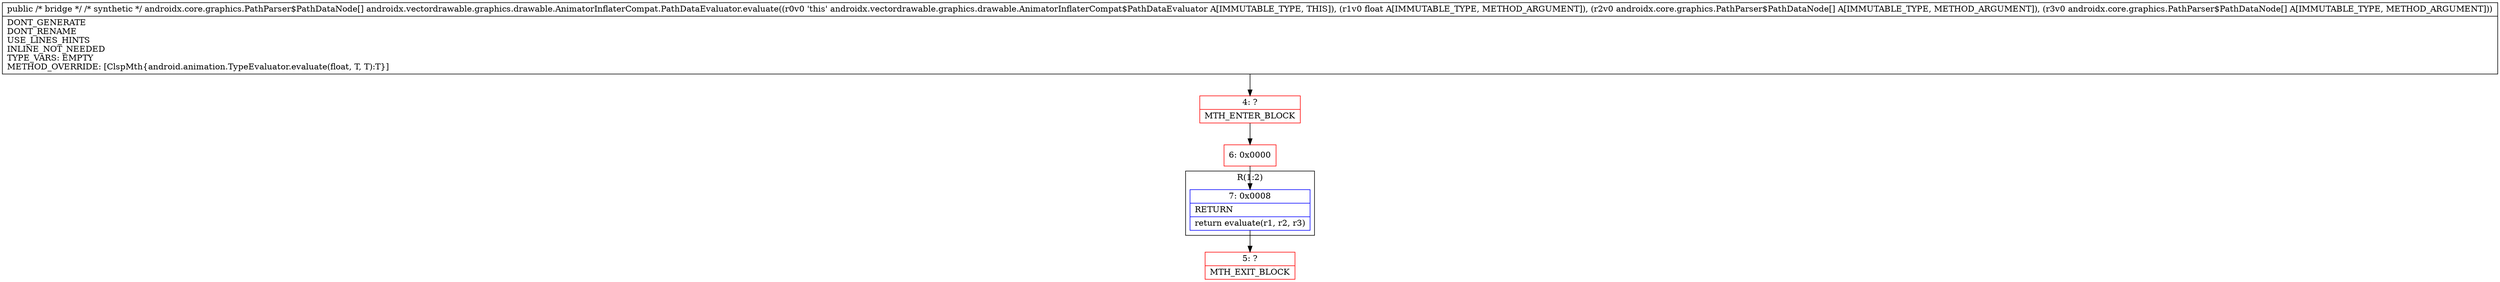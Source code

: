 digraph "CFG forandroidx.vectordrawable.graphics.drawable.AnimatorInflaterCompat.PathDataEvaluator.evaluate(FLjava\/lang\/Object;Ljava\/lang\/Object;)Ljava\/lang\/Object;" {
subgraph cluster_Region_475294282 {
label = "R(1:2)";
node [shape=record,color=blue];
Node_7 [shape=record,label="{7\:\ 0x0008|RETURN\l|return evaluate(r1, r2, r3)\l}"];
}
Node_4 [shape=record,color=red,label="{4\:\ ?|MTH_ENTER_BLOCK\l}"];
Node_6 [shape=record,color=red,label="{6\:\ 0x0000}"];
Node_5 [shape=record,color=red,label="{5\:\ ?|MTH_EXIT_BLOCK\l}"];
MethodNode[shape=record,label="{public \/* bridge *\/ \/* synthetic *\/ androidx.core.graphics.PathParser$PathDataNode[] androidx.vectordrawable.graphics.drawable.AnimatorInflaterCompat.PathDataEvaluator.evaluate((r0v0 'this' androidx.vectordrawable.graphics.drawable.AnimatorInflaterCompat$PathDataEvaluator A[IMMUTABLE_TYPE, THIS]), (r1v0 float A[IMMUTABLE_TYPE, METHOD_ARGUMENT]), (r2v0 androidx.core.graphics.PathParser$PathDataNode[] A[IMMUTABLE_TYPE, METHOD_ARGUMENT]), (r3v0 androidx.core.graphics.PathParser$PathDataNode[] A[IMMUTABLE_TYPE, METHOD_ARGUMENT]))  | DONT_GENERATE\lDONT_RENAME\lUSE_LINES_HINTS\lINLINE_NOT_NEEDED\lTYPE_VARS: EMPTY\lMETHOD_OVERRIDE: [ClspMth\{android.animation.TypeEvaluator.evaluate(float, T, T):T\}]\l}"];
MethodNode -> Node_4;Node_7 -> Node_5;
Node_4 -> Node_6;
Node_6 -> Node_7;
}

